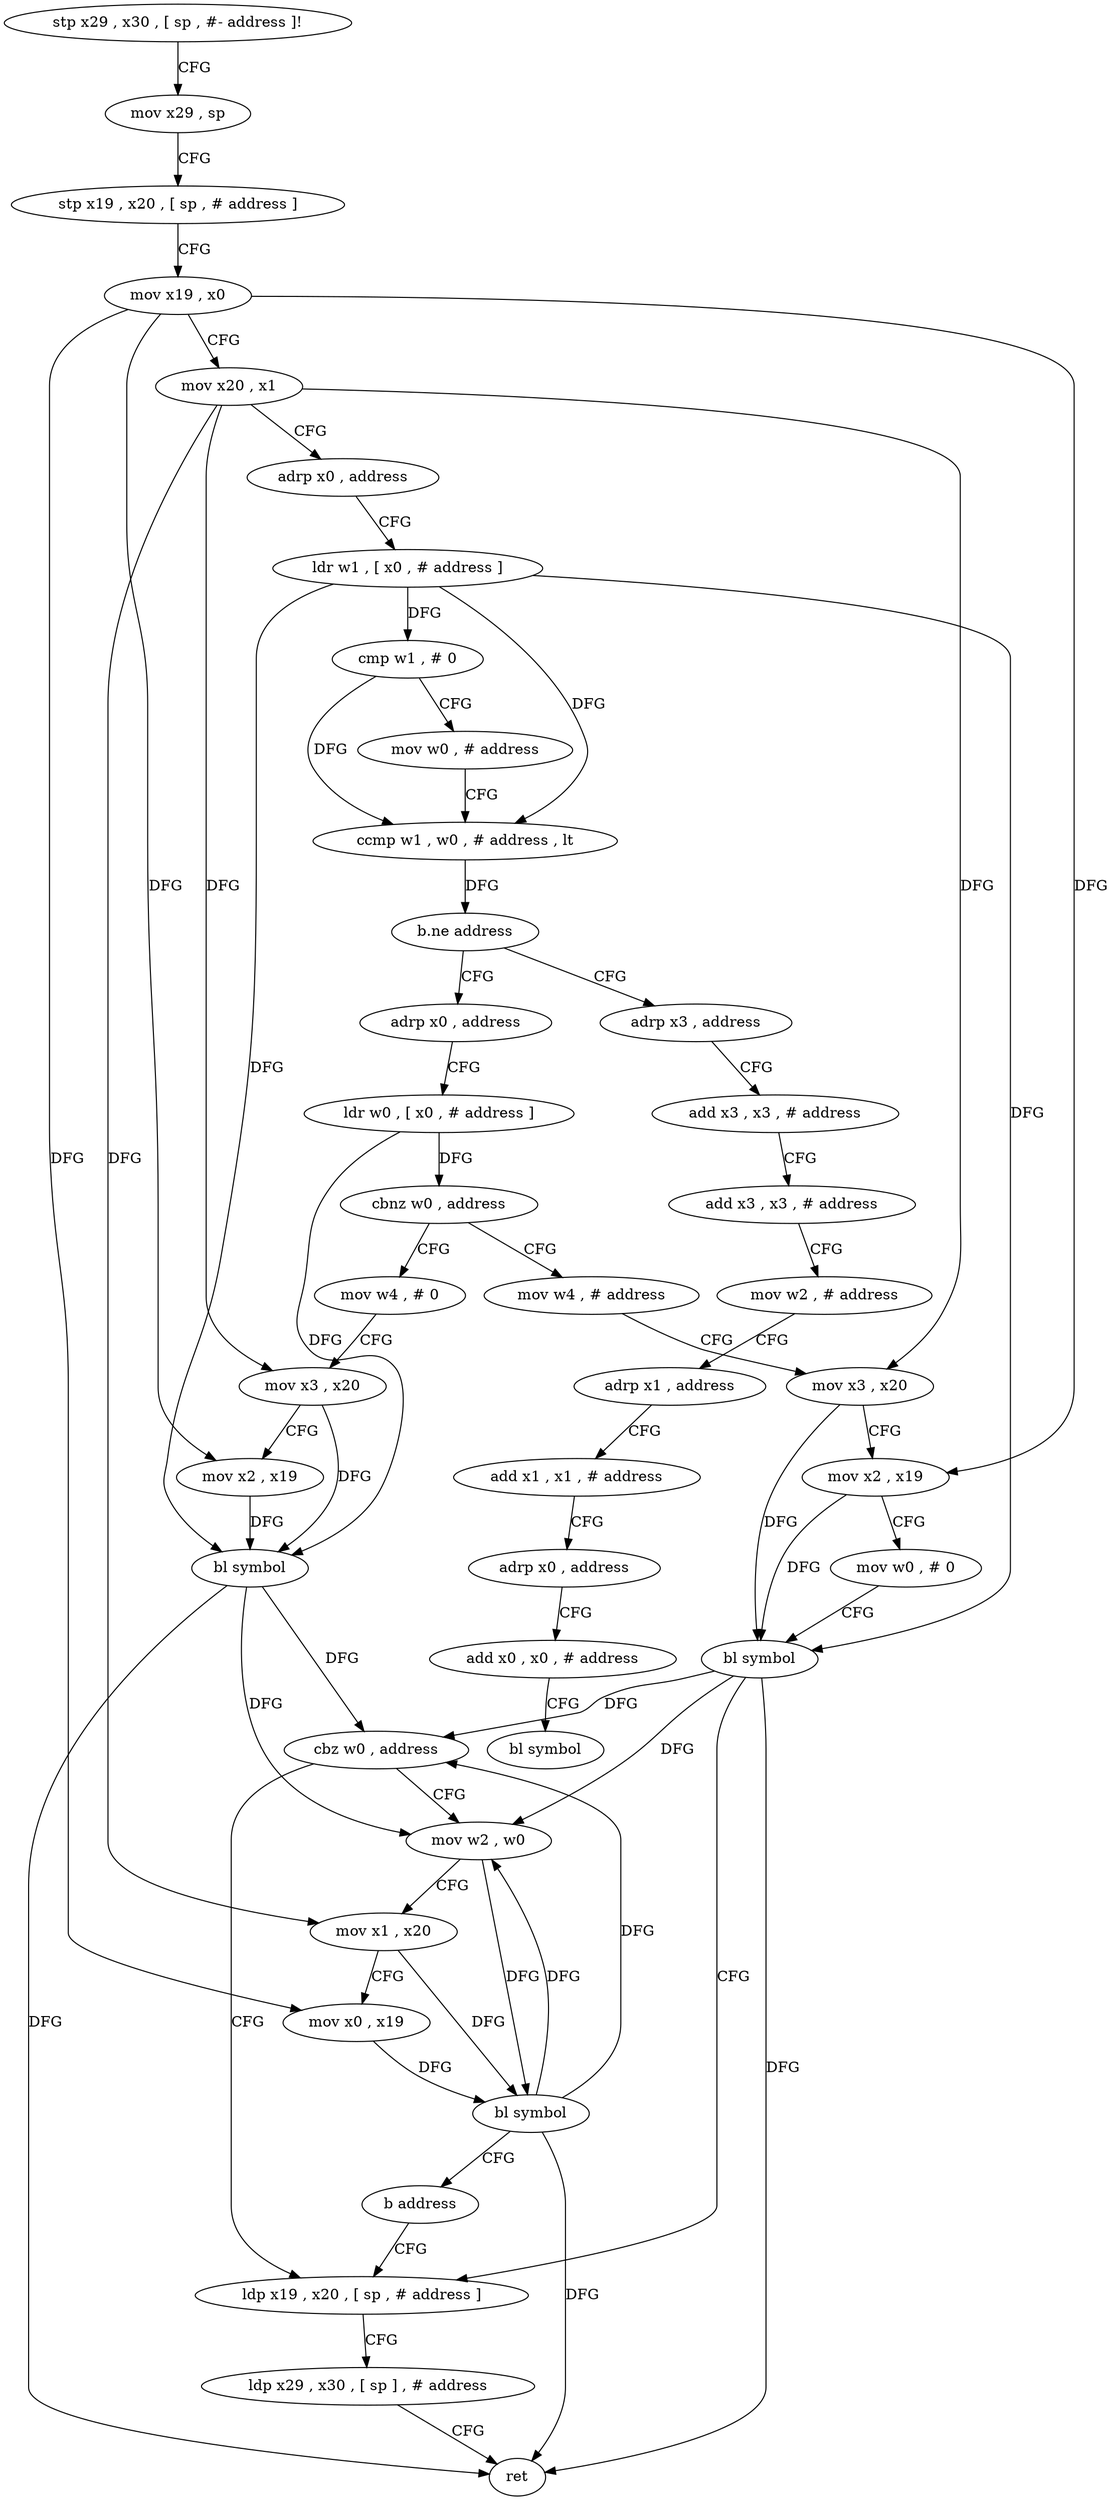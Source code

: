 digraph "func" {
"4231576" [label = "stp x29 , x30 , [ sp , #- address ]!" ]
"4231580" [label = "mov x29 , sp" ]
"4231584" [label = "stp x19 , x20 , [ sp , # address ]" ]
"4231588" [label = "mov x19 , x0" ]
"4231592" [label = "mov x20 , x1" ]
"4231596" [label = "adrp x0 , address" ]
"4231600" [label = "ldr w1 , [ x0 , # address ]" ]
"4231604" [label = "cmp w1 , # 0" ]
"4231608" [label = "mov w0 , # address" ]
"4231612" [label = "ccmp w1 , w0 , # address , lt" ]
"4231616" [label = "b.ne address" ]
"4231672" [label = "adrp x3 , address" ]
"4231620" [label = "adrp x0 , address" ]
"4231676" [label = "add x3 , x3 , # address" ]
"4231680" [label = "add x3 , x3 , # address" ]
"4231684" [label = "mov w2 , # address" ]
"4231688" [label = "adrp x1 , address" ]
"4231692" [label = "add x1 , x1 , # address" ]
"4231696" [label = "adrp x0 , address" ]
"4231700" [label = "add x0 , x0 , # address" ]
"4231704" [label = "bl symbol" ]
"4231624" [label = "ldr w0 , [ x0 , # address ]" ]
"4231628" [label = "cbnz w0 , address" ]
"4231708" [label = "mov w4 , # address" ]
"4231632" [label = "mov w4 , # 0" ]
"4231712" [label = "mov x3 , x20" ]
"4231716" [label = "mov x2 , x19" ]
"4231720" [label = "mov w0 , # 0" ]
"4231724" [label = "bl symbol" ]
"4231728" [label = "ldp x19 , x20 , [ sp , # address ]" ]
"4231636" [label = "mov x3 , x20" ]
"4231640" [label = "mov x2 , x19" ]
"4231644" [label = "bl symbol" ]
"4231648" [label = "cbz w0 , address" ]
"4231652" [label = "mov w2 , w0" ]
"4231732" [label = "ldp x29 , x30 , [ sp ] , # address" ]
"4231736" [label = "ret" ]
"4231656" [label = "mov x1 , x20" ]
"4231660" [label = "mov x0 , x19" ]
"4231664" [label = "bl symbol" ]
"4231668" [label = "b address" ]
"4231576" -> "4231580" [ label = "CFG" ]
"4231580" -> "4231584" [ label = "CFG" ]
"4231584" -> "4231588" [ label = "CFG" ]
"4231588" -> "4231592" [ label = "CFG" ]
"4231588" -> "4231716" [ label = "DFG" ]
"4231588" -> "4231640" [ label = "DFG" ]
"4231588" -> "4231660" [ label = "DFG" ]
"4231592" -> "4231596" [ label = "CFG" ]
"4231592" -> "4231712" [ label = "DFG" ]
"4231592" -> "4231636" [ label = "DFG" ]
"4231592" -> "4231656" [ label = "DFG" ]
"4231596" -> "4231600" [ label = "CFG" ]
"4231600" -> "4231604" [ label = "DFG" ]
"4231600" -> "4231612" [ label = "DFG" ]
"4231600" -> "4231724" [ label = "DFG" ]
"4231600" -> "4231644" [ label = "DFG" ]
"4231604" -> "4231608" [ label = "CFG" ]
"4231604" -> "4231612" [ label = "DFG" ]
"4231608" -> "4231612" [ label = "CFG" ]
"4231612" -> "4231616" [ label = "DFG" ]
"4231616" -> "4231672" [ label = "CFG" ]
"4231616" -> "4231620" [ label = "CFG" ]
"4231672" -> "4231676" [ label = "CFG" ]
"4231620" -> "4231624" [ label = "CFG" ]
"4231676" -> "4231680" [ label = "CFG" ]
"4231680" -> "4231684" [ label = "CFG" ]
"4231684" -> "4231688" [ label = "CFG" ]
"4231688" -> "4231692" [ label = "CFG" ]
"4231692" -> "4231696" [ label = "CFG" ]
"4231696" -> "4231700" [ label = "CFG" ]
"4231700" -> "4231704" [ label = "CFG" ]
"4231624" -> "4231628" [ label = "DFG" ]
"4231624" -> "4231644" [ label = "DFG" ]
"4231628" -> "4231708" [ label = "CFG" ]
"4231628" -> "4231632" [ label = "CFG" ]
"4231708" -> "4231712" [ label = "CFG" ]
"4231632" -> "4231636" [ label = "CFG" ]
"4231712" -> "4231716" [ label = "CFG" ]
"4231712" -> "4231724" [ label = "DFG" ]
"4231716" -> "4231720" [ label = "CFG" ]
"4231716" -> "4231724" [ label = "DFG" ]
"4231720" -> "4231724" [ label = "CFG" ]
"4231724" -> "4231728" [ label = "CFG" ]
"4231724" -> "4231648" [ label = "DFG" ]
"4231724" -> "4231736" [ label = "DFG" ]
"4231724" -> "4231652" [ label = "DFG" ]
"4231728" -> "4231732" [ label = "CFG" ]
"4231636" -> "4231640" [ label = "CFG" ]
"4231636" -> "4231644" [ label = "DFG" ]
"4231640" -> "4231644" [ label = "DFG" ]
"4231644" -> "4231648" [ label = "DFG" ]
"4231644" -> "4231736" [ label = "DFG" ]
"4231644" -> "4231652" [ label = "DFG" ]
"4231648" -> "4231728" [ label = "CFG" ]
"4231648" -> "4231652" [ label = "CFG" ]
"4231652" -> "4231656" [ label = "CFG" ]
"4231652" -> "4231664" [ label = "DFG" ]
"4231732" -> "4231736" [ label = "CFG" ]
"4231656" -> "4231660" [ label = "CFG" ]
"4231656" -> "4231664" [ label = "DFG" ]
"4231660" -> "4231664" [ label = "DFG" ]
"4231664" -> "4231668" [ label = "CFG" ]
"4231664" -> "4231648" [ label = "DFG" ]
"4231664" -> "4231652" [ label = "DFG" ]
"4231664" -> "4231736" [ label = "DFG" ]
"4231668" -> "4231728" [ label = "CFG" ]
}
